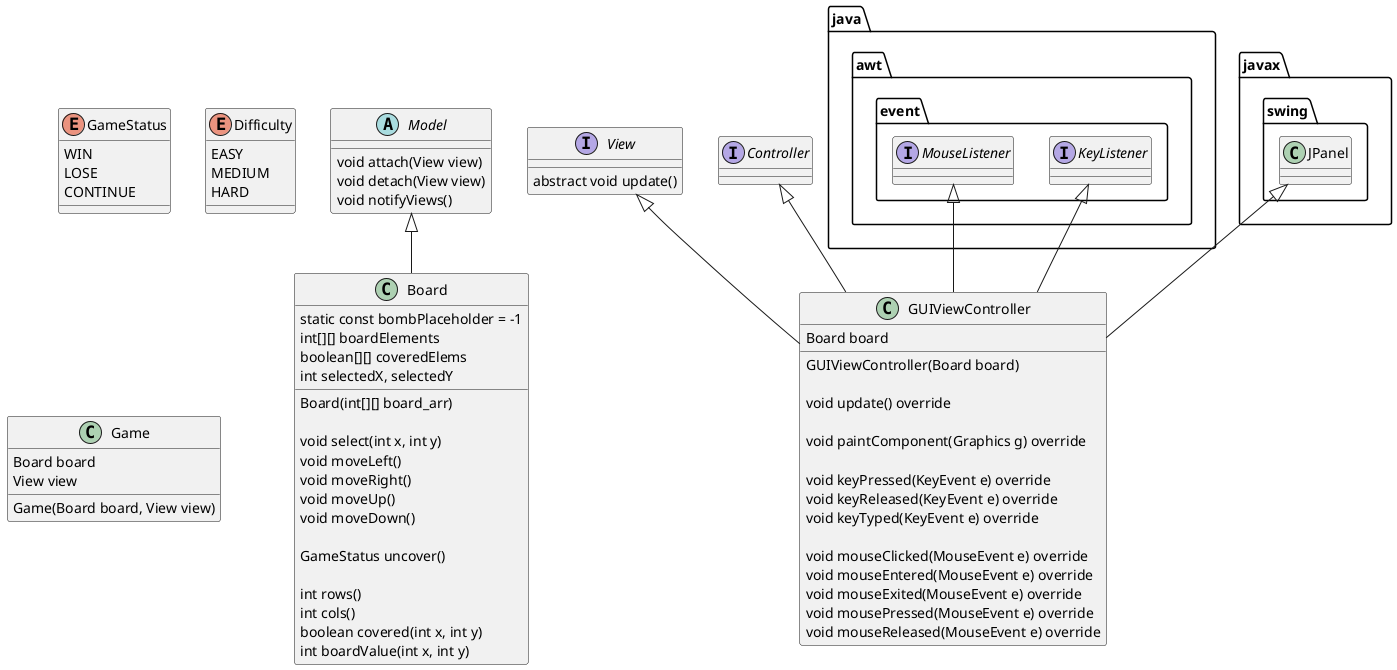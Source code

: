 @startuml

abstract class Model {
    void attach(View view)
    void detach(View view)
    void notifyViews()
}

class Board {

    static const bombPlaceholder = -1
    int[][] boardElements
    boolean[][] coveredElems
    int selectedX, selectedY

    Board(int[][] board_arr)

    void select(int x, int y)
    void moveLeft()
    void moveRight()
    void moveUp()
    void moveDown()

    GameStatus uncover()

    int rows()
    int cols()
    boolean covered(int x, int y)
    int boardValue(int x, int y)
}

enum GameStatus {
    WIN
    LOSE
    CONTINUE
}

enum Difficulty {
    EASY
    MEDIUM
    HARD
}

class GUIViewController {
    Board board

    GUIViewController(Board board)

    void update() override

    void paintComponent(Graphics g) override

    void keyPressed(KeyEvent e) override
    void keyReleased(KeyEvent e) override
    void keyTyped(KeyEvent e) override

    void mouseClicked(MouseEvent e) override
    void mouseEntered(MouseEvent e) override
    void mouseExited(MouseEvent e) override
    void mousePressed(MouseEvent e) override
    void mouseReleased(MouseEvent e) override
}

interface View {
    abstract void update()
}

class Game {
    Board board
    View view

    Game(Board board, View view)
}

interface java.awt.event.KeyListener
interface java.awt.event.MouseListener
class javax.swing.JPanel

interface Controller

Model <|-- Board
Controller <|-- GUIViewController
View <|-- GUIViewController
java.awt.event.KeyListener <|-- GUIViewController
java.awt.event.MouseListener <|-- GUIViewController
javax.swing.JPanel <|-- GUIViewController

@enduml
